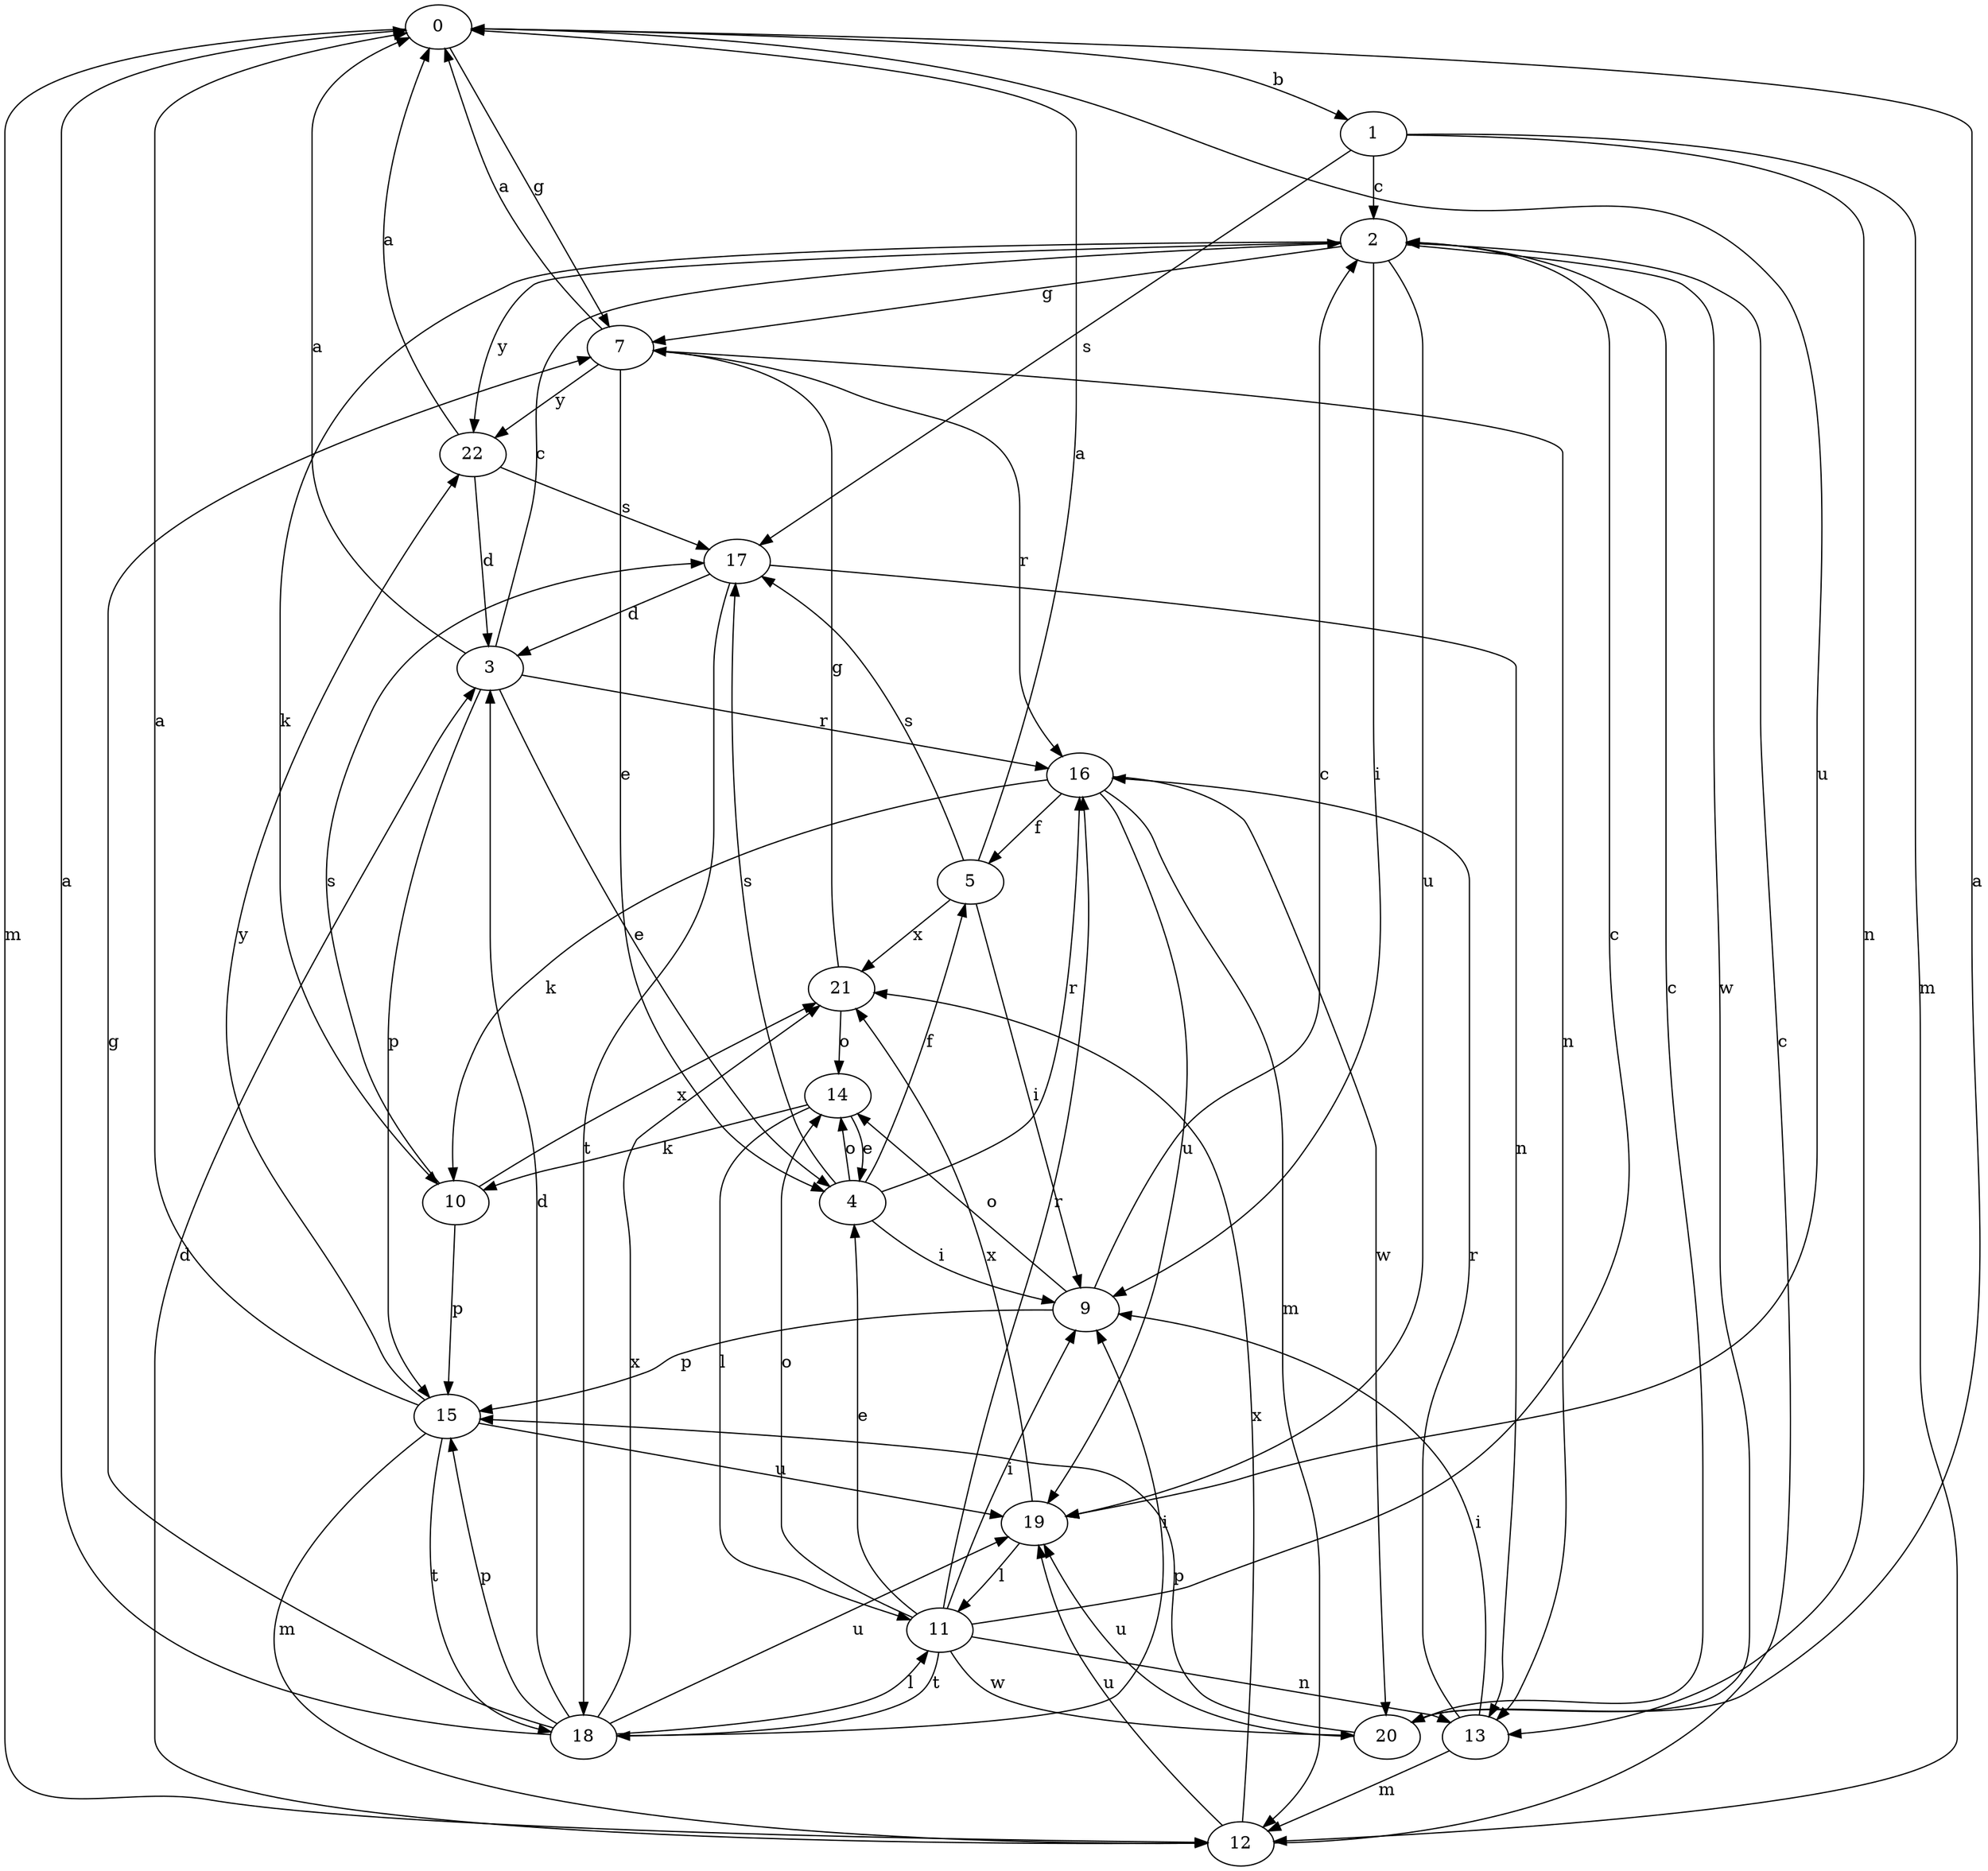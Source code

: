 strict digraph  {
0;
1;
2;
3;
4;
5;
7;
9;
10;
11;
12;
13;
14;
15;
16;
17;
18;
19;
20;
21;
22;
0 -> 1  [label=b];
0 -> 7  [label=g];
0 -> 12  [label=m];
0 -> 19  [label=u];
1 -> 2  [label=c];
1 -> 12  [label=m];
1 -> 13  [label=n];
1 -> 17  [label=s];
2 -> 7  [label=g];
2 -> 9  [label=i];
2 -> 10  [label=k];
2 -> 19  [label=u];
2 -> 20  [label=w];
2 -> 22  [label=y];
3 -> 0  [label=a];
3 -> 2  [label=c];
3 -> 4  [label=e];
3 -> 15  [label=p];
3 -> 16  [label=r];
4 -> 5  [label=f];
4 -> 9  [label=i];
4 -> 14  [label=o];
4 -> 16  [label=r];
4 -> 17  [label=s];
5 -> 0  [label=a];
5 -> 9  [label=i];
5 -> 17  [label=s];
5 -> 21  [label=x];
7 -> 0  [label=a];
7 -> 4  [label=e];
7 -> 13  [label=n];
7 -> 16  [label=r];
7 -> 22  [label=y];
9 -> 2  [label=c];
9 -> 14  [label=o];
9 -> 15  [label=p];
10 -> 15  [label=p];
10 -> 17  [label=s];
10 -> 21  [label=x];
11 -> 2  [label=c];
11 -> 4  [label=e];
11 -> 9  [label=i];
11 -> 13  [label=n];
11 -> 14  [label=o];
11 -> 16  [label=r];
11 -> 18  [label=t];
11 -> 20  [label=w];
12 -> 2  [label=c];
12 -> 3  [label=d];
12 -> 19  [label=u];
12 -> 21  [label=x];
13 -> 9  [label=i];
13 -> 12  [label=m];
13 -> 16  [label=r];
14 -> 4  [label=e];
14 -> 10  [label=k];
14 -> 11  [label=l];
15 -> 0  [label=a];
15 -> 12  [label=m];
15 -> 18  [label=t];
15 -> 19  [label=u];
15 -> 22  [label=y];
16 -> 5  [label=f];
16 -> 10  [label=k];
16 -> 12  [label=m];
16 -> 19  [label=u];
16 -> 20  [label=w];
17 -> 3  [label=d];
17 -> 13  [label=n];
17 -> 18  [label=t];
18 -> 0  [label=a];
18 -> 3  [label=d];
18 -> 7  [label=g];
18 -> 9  [label=i];
18 -> 11  [label=l];
18 -> 15  [label=p];
18 -> 19  [label=u];
18 -> 21  [label=x];
19 -> 11  [label=l];
19 -> 21  [label=x];
20 -> 0  [label=a];
20 -> 2  [label=c];
20 -> 15  [label=p];
20 -> 19  [label=u];
21 -> 7  [label=g];
21 -> 14  [label=o];
22 -> 0  [label=a];
22 -> 3  [label=d];
22 -> 17  [label=s];
}
